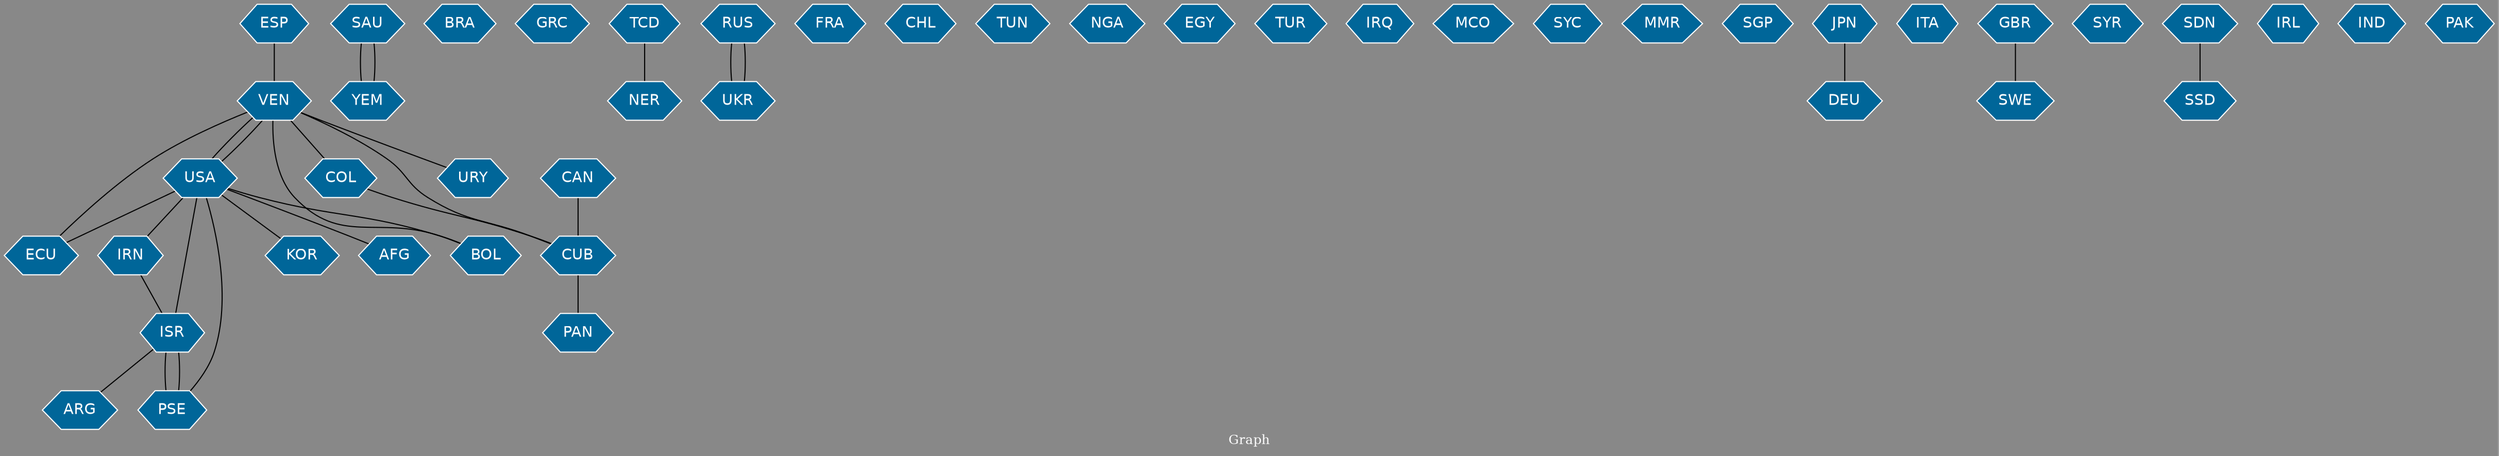 // Countries together in item graph
graph {
	graph [bgcolor="#888888" fontcolor=white fontsize=12 label="Graph" outputorder=edgesfirst overlap=prism]
	node [color=white fillcolor="#006699" fontcolor=white fontname=Helvetica shape=hexagon style=filled]
	edge [arrowhead=open color=black fontcolor=white fontname=Courier fontsize=12]
		COL [label=COL]
		SAU [label=SAU]
		YEM [label=YEM]
		ESP [label=ESP]
		IRN [label=IRN]
		BRA [label=BRA]
		ARG [label=ARG]
		GRC [label=GRC]
		USA [label=USA]
		ISR [label=ISR]
		ECU [label=ECU]
		TCD [label=TCD]
		NER [label=NER]
		RUS [label=RUS]
		FRA [label=FRA]
		VEN [label=VEN]
		UKR [label=UKR]
		CHL [label=CHL]
		TUN [label=TUN]
		BOL [label=BOL]
		NGA [label=NGA]
		EGY [label=EGY]
		TUR [label=TUR]
		IRQ [label=IRQ]
		MCO [label=MCO]
		SYC [label=SYC]
		MMR [label=MMR]
		SGP [label=SGP]
		JPN [label=JPN]
		DEU [label=DEU]
		CAN [label=CAN]
		CUB [label=CUB]
		PSE [label=PSE]
		ITA [label=ITA]
		PAN [label=PAN]
		KOR [label=KOR]
		GBR [label=GBR]
		URY [label=URY]
		SYR [label=SYR]
		SWE [label=SWE]
		SDN [label=SDN]
		SSD [label=SSD]
		IRL [label=IRL]
		IND [label=IND]
		AFG [label=AFG]
		PAK [label=PAK]
			USA -- ISR [weight=3]
			ISR -- PSE [weight=1]
			USA -- AFG [weight=1]
			VEN -- USA [weight=1]
			COL -- CUB [weight=1]
			CUB -- PAN [weight=1]
			SAU -- YEM [weight=1]
			VEN -- BOL [weight=1]
			USA -- ECU [weight=2]
			VEN -- COL [weight=1]
			ECU -- VEN [weight=1]
			ESP -- VEN [weight=1]
			TCD -- NER [weight=2]
			UKR -- RUS [weight=1]
			CAN -- CUB [weight=1]
			JPN -- DEU [weight=1]
			ISR -- ARG [weight=1]
			RUS -- UKR [weight=1]
			IRN -- ISR [weight=2]
			GBR -- SWE [weight=1]
			USA -- VEN [weight=1]
			PSE -- ISR [weight=2]
			USA -- PSE [weight=1]
			SDN -- SSD [weight=1]
			VEN -- URY [weight=1]
			USA -- BOL [weight=1]
			USA -- IRN [weight=1]
			USA -- KOR [weight=1]
			VEN -- CUB [weight=1]
			YEM -- SAU [weight=2]
}